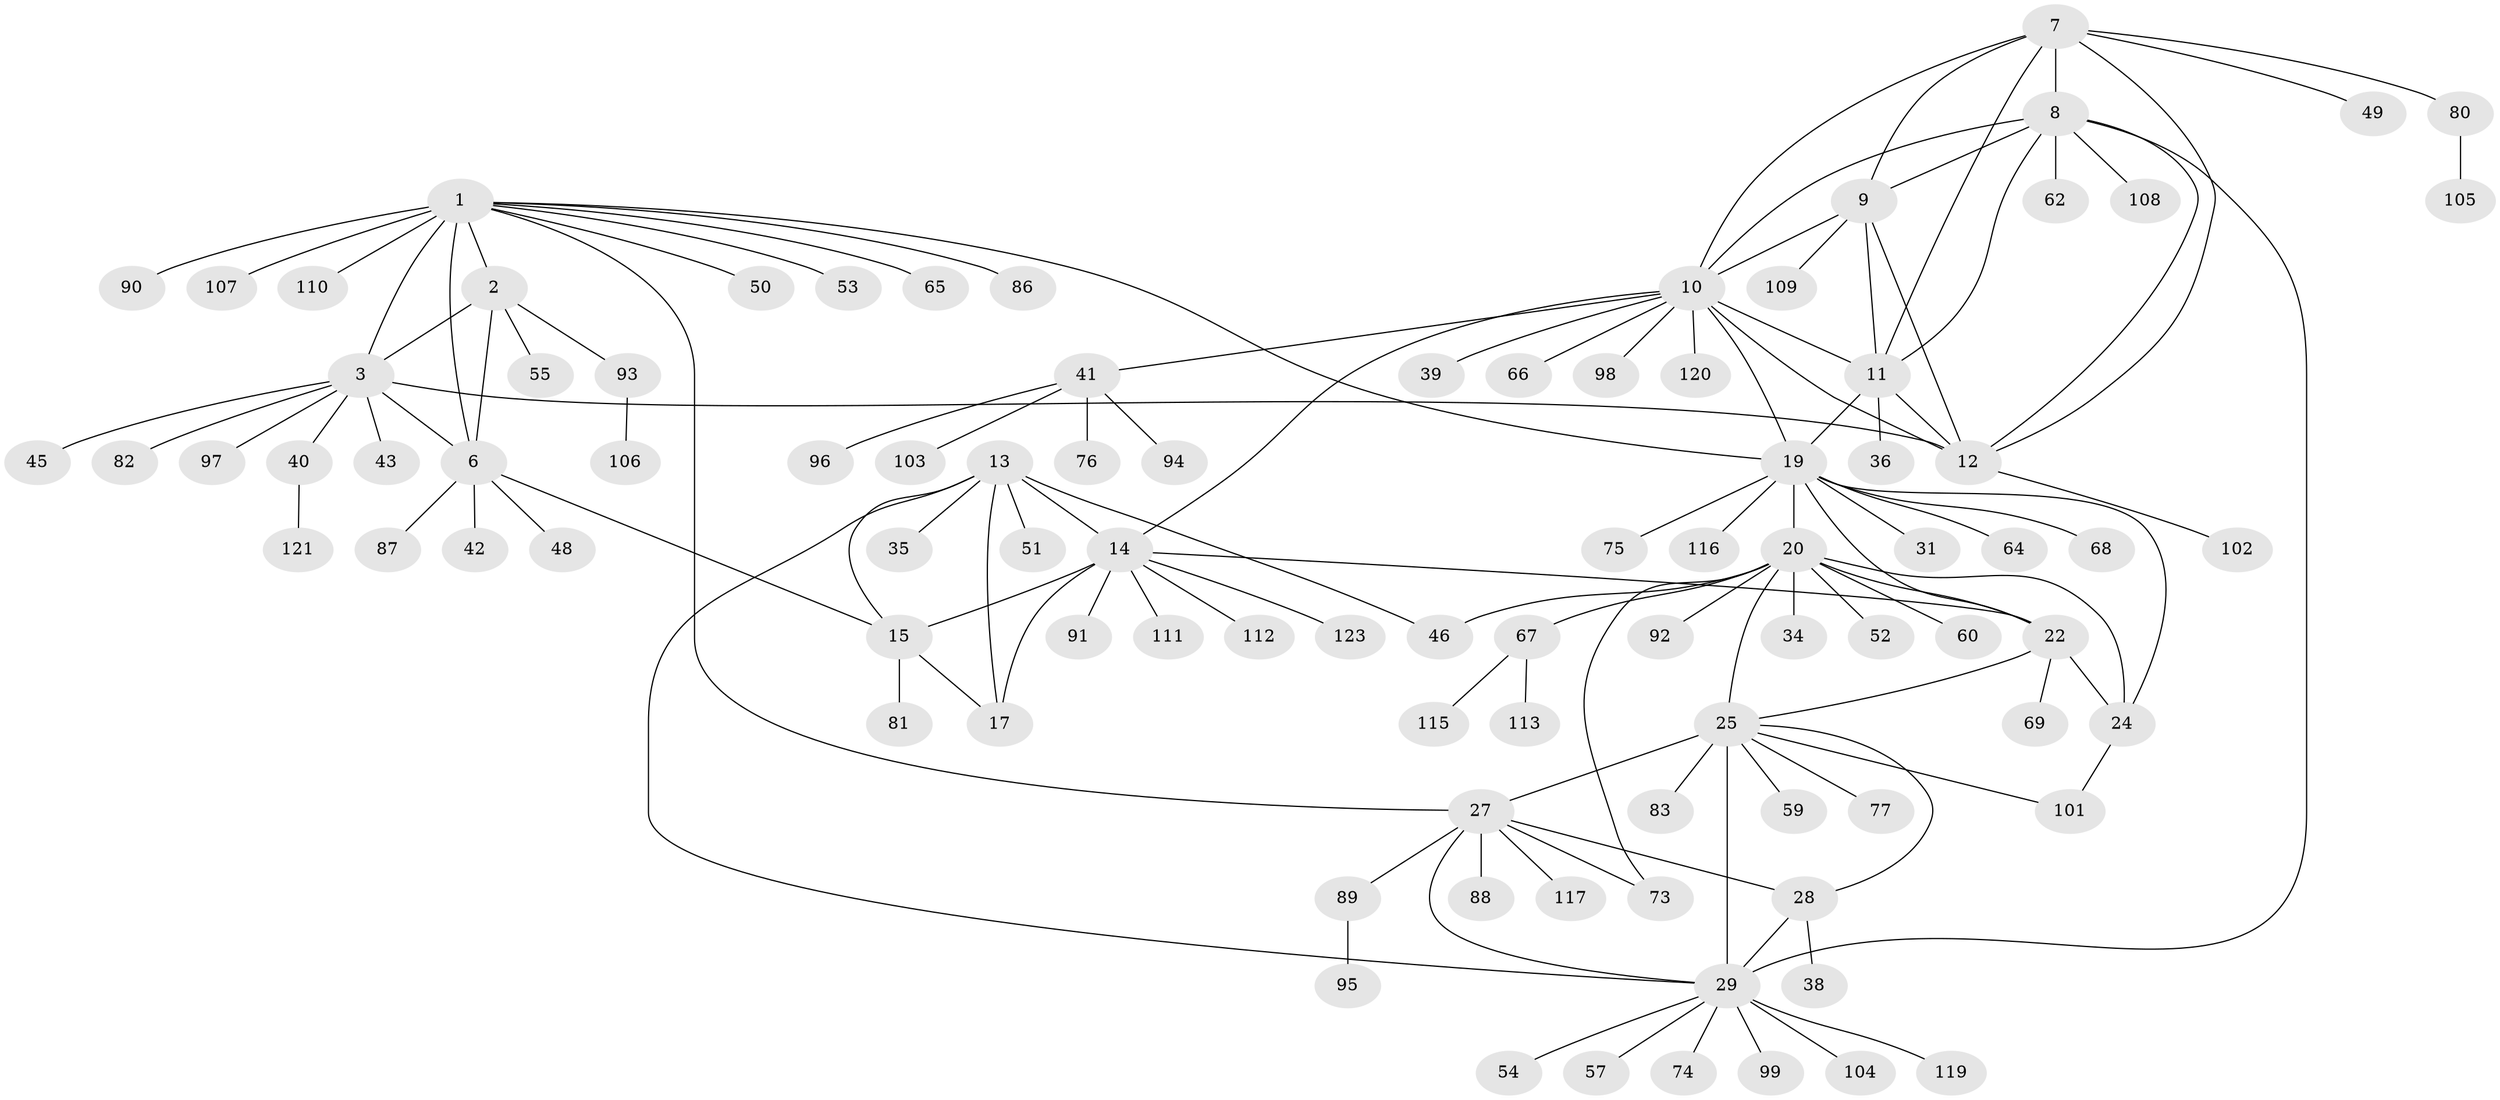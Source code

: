 // Generated by graph-tools (version 1.1) at 2025/24/03/03/25 07:24:11]
// undirected, 95 vertices, 127 edges
graph export_dot {
graph [start="1"]
  node [color=gray90,style=filled];
  1 [super="+4"];
  2 [super="+85"];
  3 [super="+5"];
  6 [super="+58"];
  7 [super="+122"];
  8 [super="+84"];
  9 [super="+33"];
  10 [super="+78"];
  11 [super="+72"];
  12 [super="+71"];
  13 [super="+63"];
  14 [super="+16"];
  15 [super="+47"];
  17 [super="+18"];
  19 [super="+21"];
  20 [super="+23"];
  22 [super="+44"];
  24 [super="+32"];
  25 [super="+26"];
  27 [super="+70"];
  28 [super="+37"];
  29 [super="+30"];
  31 [super="+100"];
  34;
  35;
  36;
  38;
  39 [super="+79"];
  40;
  41 [super="+61"];
  42;
  43;
  45;
  46;
  48;
  49 [super="+56"];
  50;
  51;
  52;
  53;
  54;
  55;
  57;
  59;
  60;
  62;
  64;
  65;
  66;
  67 [super="+114"];
  68;
  69;
  73;
  74;
  75;
  76;
  77;
  80;
  81;
  82;
  83;
  86;
  87;
  88;
  89;
  90;
  91;
  92;
  93;
  94;
  95;
  96;
  97;
  98 [super="+118"];
  99;
  101;
  102;
  103;
  104;
  105;
  106;
  107;
  108;
  109;
  110;
  111;
  112;
  113;
  115;
  116;
  117;
  119;
  120;
  121;
  123;
  1 -- 2 [weight=2];
  1 -- 3 [weight=4];
  1 -- 6 [weight=2];
  1 -- 19;
  1 -- 65;
  1 -- 90;
  1 -- 107;
  1 -- 110;
  1 -- 50;
  1 -- 53;
  1 -- 86;
  1 -- 27 [weight=2];
  2 -- 3 [weight=2];
  2 -- 6;
  2 -- 55;
  2 -- 93;
  3 -- 6 [weight=2];
  3 -- 97;
  3 -- 40;
  3 -- 43;
  3 -- 12;
  3 -- 45;
  3 -- 82;
  6 -- 15;
  6 -- 42;
  6 -- 48;
  6 -- 87;
  7 -- 8;
  7 -- 9;
  7 -- 10;
  7 -- 11;
  7 -- 12;
  7 -- 49;
  7 -- 80;
  8 -- 9;
  8 -- 10;
  8 -- 11;
  8 -- 12;
  8 -- 62;
  8 -- 108;
  8 -- 29;
  9 -- 10;
  9 -- 11;
  9 -- 12;
  9 -- 109;
  10 -- 11;
  10 -- 12;
  10 -- 39;
  10 -- 41;
  10 -- 66;
  10 -- 98;
  10 -- 120;
  10 -- 14;
  10 -- 19;
  11 -- 12;
  11 -- 19;
  11 -- 36;
  12 -- 102;
  13 -- 14 [weight=2];
  13 -- 15;
  13 -- 17 [weight=2];
  13 -- 35;
  13 -- 46;
  13 -- 51;
  13 -- 29;
  14 -- 15 [weight=2];
  14 -- 17 [weight=4];
  14 -- 91;
  14 -- 111;
  14 -- 112;
  14 -- 22;
  14 -- 123;
  15 -- 17 [weight=2];
  15 -- 81;
  19 -- 20 [weight=4];
  19 -- 22 [weight=2];
  19 -- 24 [weight=2];
  19 -- 31;
  19 -- 64;
  19 -- 75;
  19 -- 116;
  19 -- 68;
  20 -- 22 [weight=2];
  20 -- 24 [weight=2];
  20 -- 46;
  20 -- 52;
  20 -- 67;
  20 -- 34;
  20 -- 73;
  20 -- 60;
  20 -- 25;
  20 -- 92;
  22 -- 24;
  22 -- 69;
  22 -- 25;
  24 -- 101;
  25 -- 27 [weight=2];
  25 -- 28 [weight=2];
  25 -- 29 [weight=4];
  25 -- 83;
  25 -- 101;
  25 -- 77;
  25 -- 59;
  27 -- 28;
  27 -- 29 [weight=2];
  27 -- 73;
  27 -- 88;
  27 -- 89;
  27 -- 117;
  28 -- 29 [weight=2];
  28 -- 38;
  29 -- 54;
  29 -- 99;
  29 -- 104;
  29 -- 74;
  29 -- 119;
  29 -- 57;
  40 -- 121;
  41 -- 94;
  41 -- 103;
  41 -- 96;
  41 -- 76;
  67 -- 113;
  67 -- 115;
  80 -- 105;
  89 -- 95;
  93 -- 106;
}
